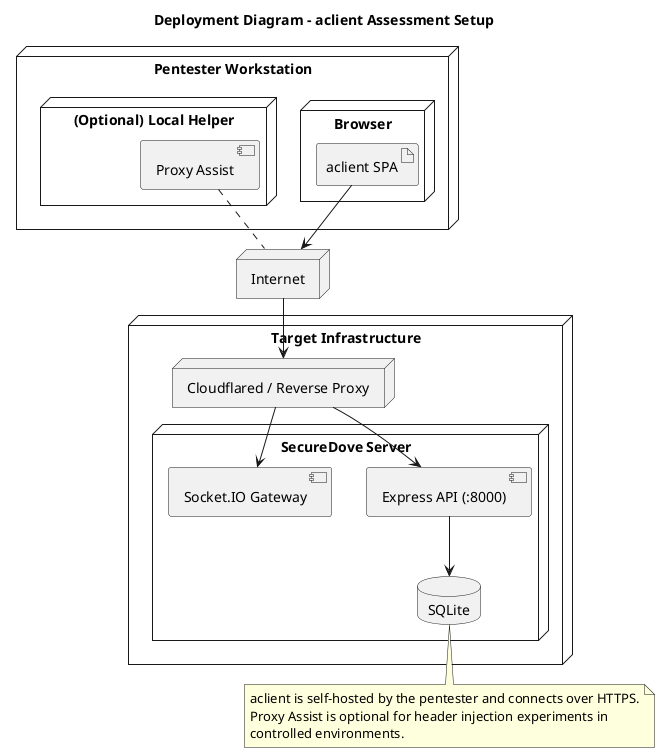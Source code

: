 @startuml aclient_deployment
title Deployment Diagram – aclient Assessment Setup

node "Pentester Workstation" {
  node "Browser" {
    artifact "aclient SPA" as ACLIENT
  }
  node "(Optional) Local Helper" {
    component "Proxy Assist" as PROXY
  }
}

node "Internet" as NET

node "Target Infrastructure" {
  node "Cloudflared / Reverse Proxy" as CF
  node "SecureDove Server" as SRV {
    component "Express API (:8000)" as API
    component "Socket.IO Gateway" as SIO
    database "SQLite" as DB
  }
}

ACLIENT --> NET
PROXY .. NET
NET --> CF
CF --> API
CF --> SIO
API --> DB

note bottom
 aclient is self-hosted by the pentester and connects over HTTPS.
 Proxy Assist is optional for header injection experiments in
 controlled environments.
end note

@enduml
